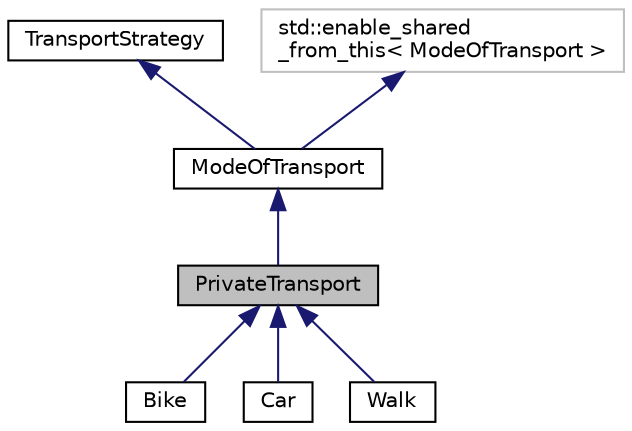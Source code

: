 digraph "PrivateTransport"
{
 // LATEX_PDF_SIZE
  edge [fontname="Helvetica",fontsize="10",labelfontname="Helvetica",labelfontsize="10"];
  node [fontname="Helvetica",fontsize="10",shape=record];
  Node1 [label="PrivateTransport",height=0.2,width=0.4,color="black", fillcolor="grey75", style="filled", fontcolor="black",tooltip="Represents a private mode of transport with associated functionalities."];
  Node2 -> Node1 [dir="back",color="midnightblue",fontsize="10",style="solid",fontname="Helvetica"];
  Node2 [label="ModeOfTransport",height=0.2,width=0.4,color="black", fillcolor="white", style="filled",URL="$classModeOfTransport.html",tooltip="Abstract class representing a mode of transport."];
  Node3 -> Node2 [dir="back",color="midnightblue",fontsize="10",style="solid",fontname="Helvetica"];
  Node3 [label="TransportStrategy",height=0.2,width=0.4,color="black", fillcolor="white", style="filled",URL="$classTransportStrategy.html",tooltip="Abstract base class for defining transport strategies."];
  Node4 -> Node2 [dir="back",color="midnightblue",fontsize="10",style="solid",fontname="Helvetica"];
  Node4 [label="std::enable_shared\l_from_this\< ModeOfTransport \>",height=0.2,width=0.4,color="grey75", fillcolor="white", style="filled",tooltip=" "];
  Node1 -> Node5 [dir="back",color="midnightblue",fontsize="10",style="solid",fontname="Helvetica"];
  Node5 [label="Bike",height=0.2,width=0.4,color="black", fillcolor="white", style="filled",URL="$classBike.html",tooltip="Represents a bike in the transportation system."];
  Node1 -> Node6 [dir="back",color="midnightblue",fontsize="10",style="solid",fontname="Helvetica"];
  Node6 [label="Car",height=0.2,width=0.4,color="black", fillcolor="white", style="filled",URL="$classCar.html",tooltip="Represents a private transport vehicle (car) that uses petrol for travel."];
  Node1 -> Node7 [dir="back",color="midnightblue",fontsize="10",style="solid",fontname="Helvetica"];
  Node7 [label="Walk",height=0.2,width=0.4,color="black", fillcolor="white", style="filled",URL="$classWalk.html",tooltip="Represents a walking mode of private transportation."];
}
